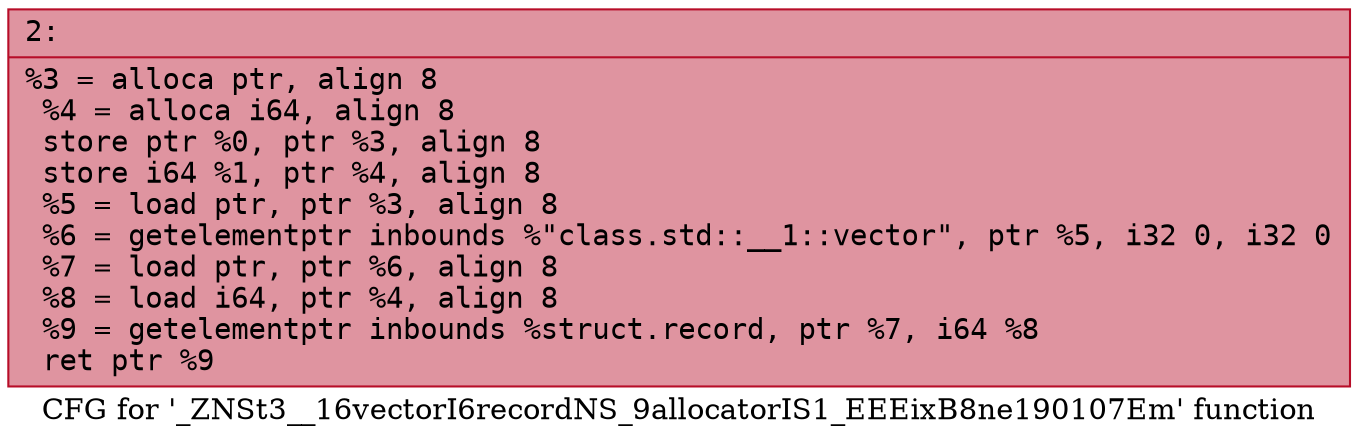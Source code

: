 digraph "CFG for '_ZNSt3__16vectorI6recordNS_9allocatorIS1_EEEixB8ne190107Em' function" {
	label="CFG for '_ZNSt3__16vectorI6recordNS_9allocatorIS1_EEEixB8ne190107Em' function";

	Node0x60000177e170 [shape=record,color="#b70d28ff", style=filled, fillcolor="#b70d2870" fontname="Courier",label="{2:\l|  %3 = alloca ptr, align 8\l  %4 = alloca i64, align 8\l  store ptr %0, ptr %3, align 8\l  store i64 %1, ptr %4, align 8\l  %5 = load ptr, ptr %3, align 8\l  %6 = getelementptr inbounds %\"class.std::__1::vector\", ptr %5, i32 0, i32 0\l  %7 = load ptr, ptr %6, align 8\l  %8 = load i64, ptr %4, align 8\l  %9 = getelementptr inbounds %struct.record, ptr %7, i64 %8\l  ret ptr %9\l}"];
}
